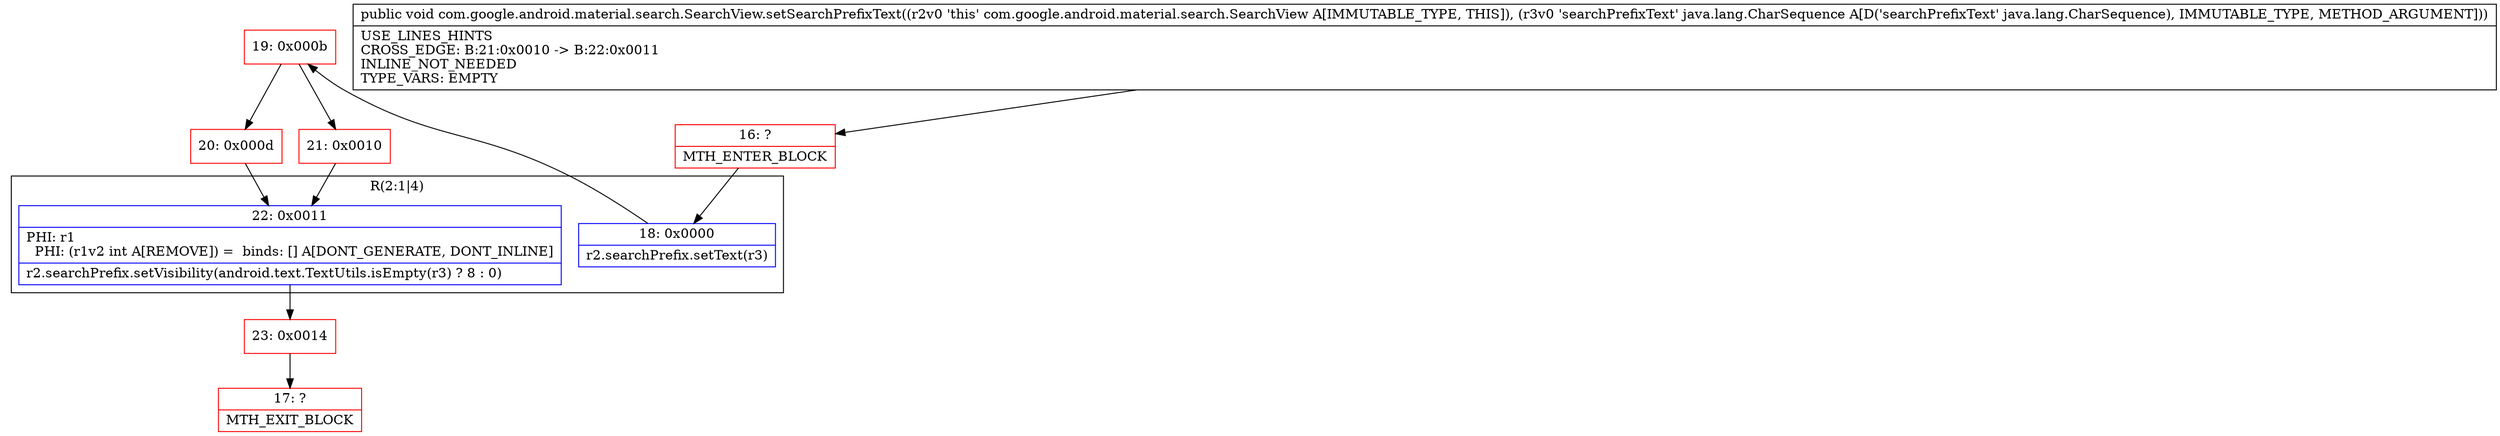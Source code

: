 digraph "CFG forcom.google.android.material.search.SearchView.setSearchPrefixText(Ljava\/lang\/CharSequence;)V" {
subgraph cluster_Region_1268841649 {
label = "R(2:1|4)";
node [shape=record,color=blue];
Node_18 [shape=record,label="{18\:\ 0x0000|r2.searchPrefix.setText(r3)\l}"];
Node_22 [shape=record,label="{22\:\ 0x0011|PHI: r1 \l  PHI: (r1v2 int A[REMOVE]) =  binds: [] A[DONT_GENERATE, DONT_INLINE]\l|r2.searchPrefix.setVisibility(android.text.TextUtils.isEmpty(r3) ? 8 : 0)\l}"];
}
Node_16 [shape=record,color=red,label="{16\:\ ?|MTH_ENTER_BLOCK\l}"];
Node_19 [shape=record,color=red,label="{19\:\ 0x000b}"];
Node_20 [shape=record,color=red,label="{20\:\ 0x000d}"];
Node_23 [shape=record,color=red,label="{23\:\ 0x0014}"];
Node_17 [shape=record,color=red,label="{17\:\ ?|MTH_EXIT_BLOCK\l}"];
Node_21 [shape=record,color=red,label="{21\:\ 0x0010}"];
MethodNode[shape=record,label="{public void com.google.android.material.search.SearchView.setSearchPrefixText((r2v0 'this' com.google.android.material.search.SearchView A[IMMUTABLE_TYPE, THIS]), (r3v0 'searchPrefixText' java.lang.CharSequence A[D('searchPrefixText' java.lang.CharSequence), IMMUTABLE_TYPE, METHOD_ARGUMENT]))  | USE_LINES_HINTS\lCROSS_EDGE: B:21:0x0010 \-\> B:22:0x0011\lINLINE_NOT_NEEDED\lTYPE_VARS: EMPTY\l}"];
MethodNode -> Node_16;Node_18 -> Node_19;
Node_22 -> Node_23;
Node_16 -> Node_18;
Node_19 -> Node_20;
Node_19 -> Node_21;
Node_20 -> Node_22;
Node_23 -> Node_17;
Node_21 -> Node_22;
}

